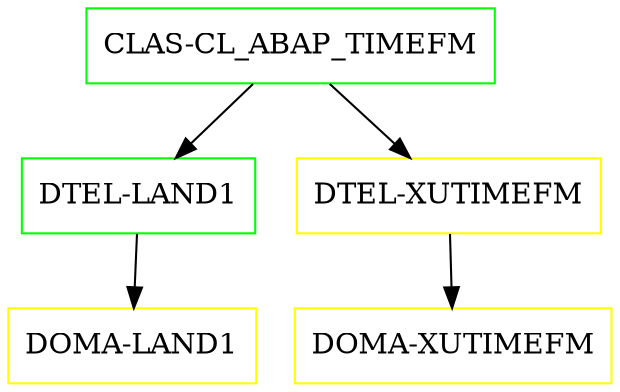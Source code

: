digraph G {
  "CLAS-CL_ABAP_TIMEFM" [shape=box,color=green];
  "DTEL-LAND1" [shape=box,color=green,URL="./DTEL_LAND1.html"];
  "DOMA-LAND1" [shape=box,color=yellow,URL="./DOMA_LAND1.html"];
  "DTEL-XUTIMEFM" [shape=box,color=yellow,URL="./DTEL_XUTIMEFM.html"];
  "DOMA-XUTIMEFM" [shape=box,color=yellow,URL="./DOMA_XUTIMEFM.html"];
  "CLAS-CL_ABAP_TIMEFM" -> "DTEL-XUTIMEFM";
  "CLAS-CL_ABAP_TIMEFM" -> "DTEL-LAND1";
  "DTEL-LAND1" -> "DOMA-LAND1";
  "DTEL-XUTIMEFM" -> "DOMA-XUTIMEFM";
}
